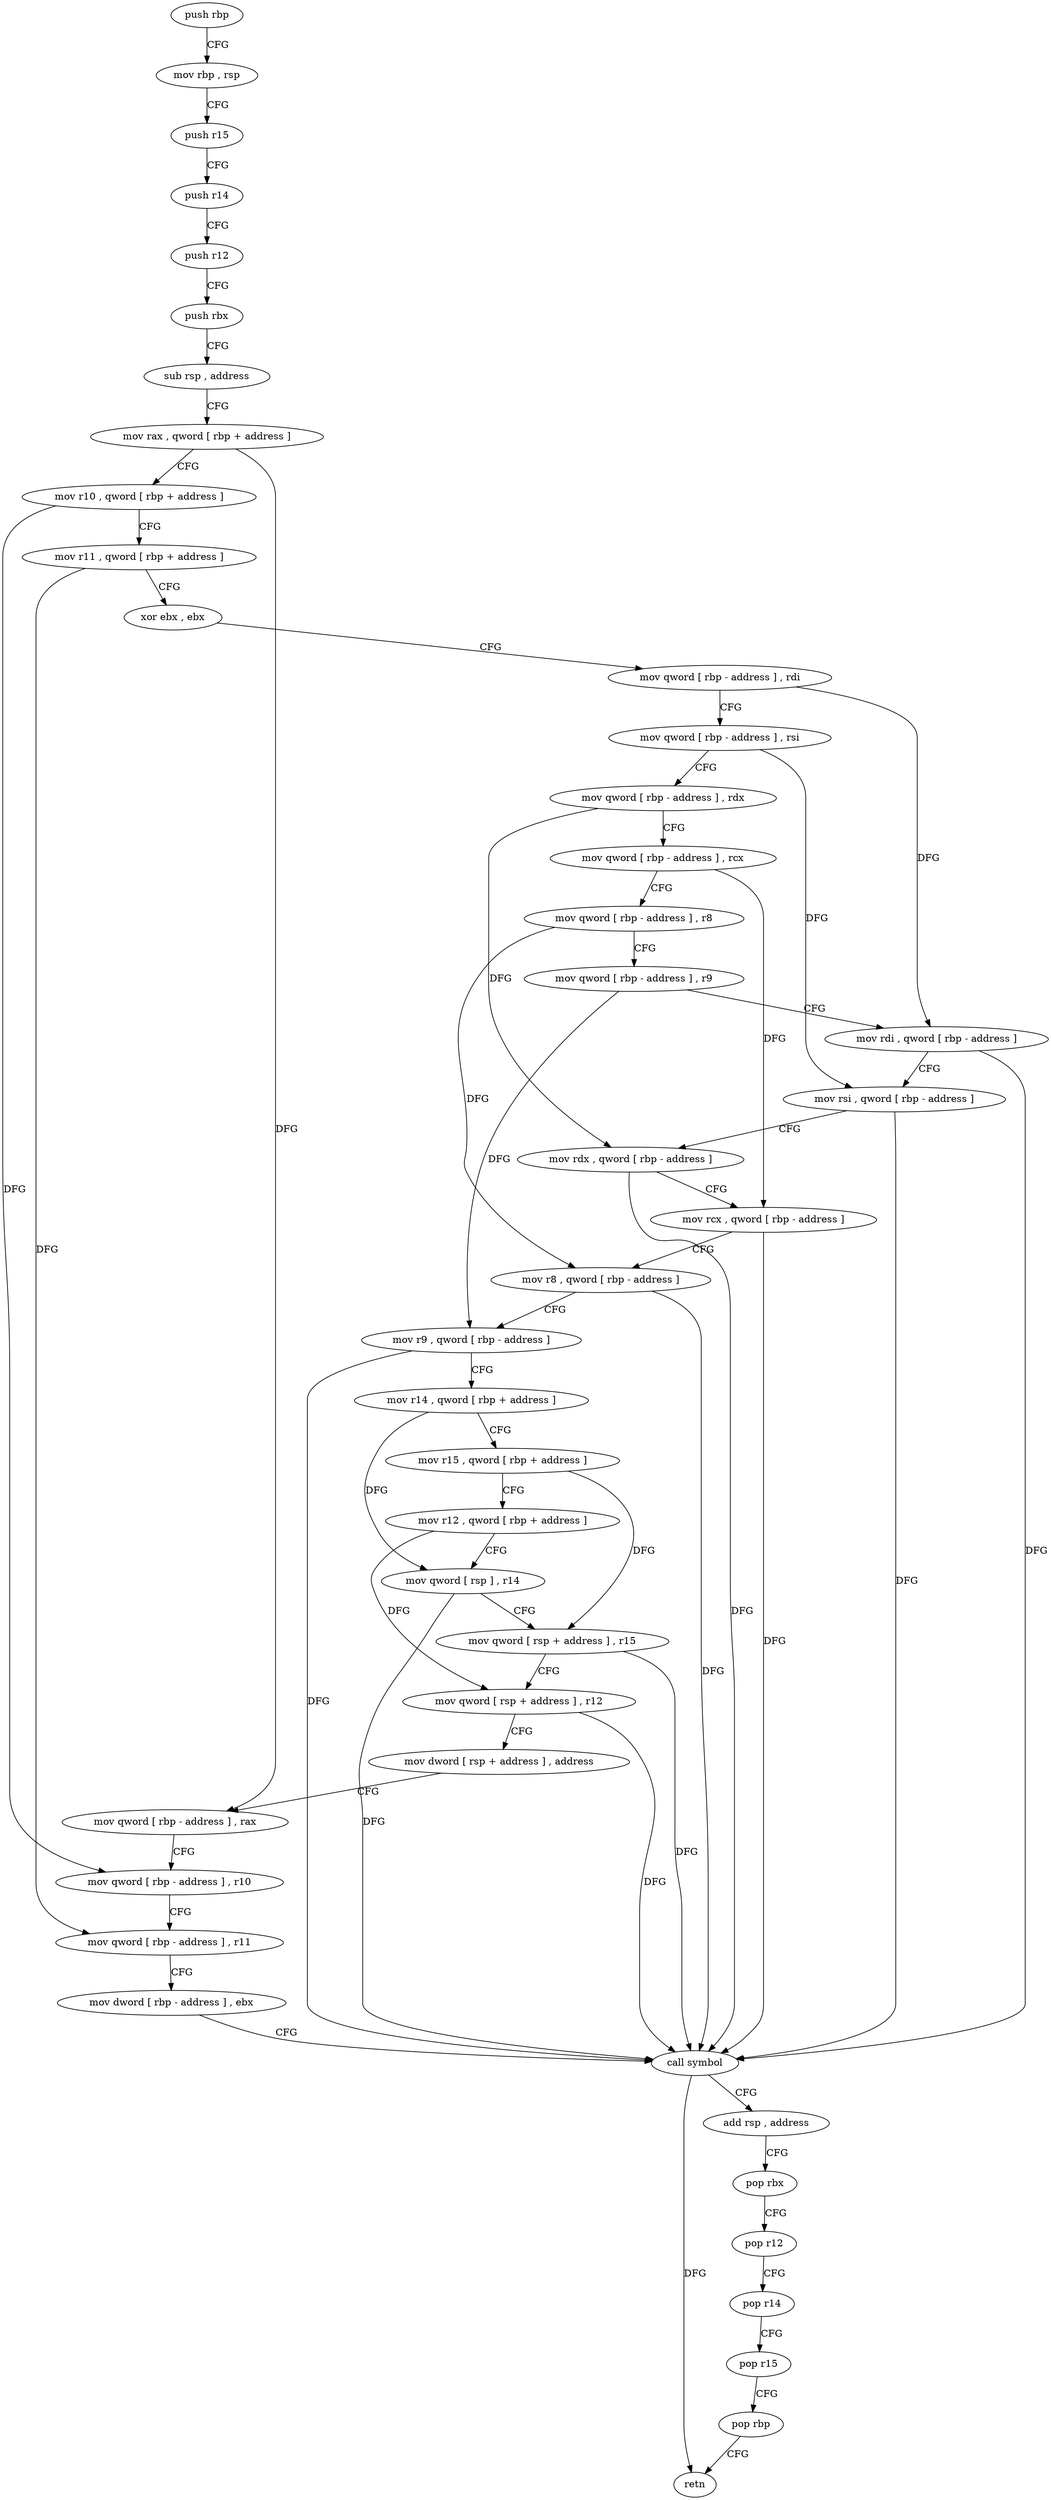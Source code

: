digraph "func" {
"4234400" [label = "push rbp" ]
"4234401" [label = "mov rbp , rsp" ]
"4234404" [label = "push r15" ]
"4234406" [label = "push r14" ]
"4234408" [label = "push r12" ]
"4234410" [label = "push rbx" ]
"4234411" [label = "sub rsp , address" ]
"4234415" [label = "mov rax , qword [ rbp + address ]" ]
"4234419" [label = "mov r10 , qword [ rbp + address ]" ]
"4234423" [label = "mov r11 , qword [ rbp + address ]" ]
"4234427" [label = "xor ebx , ebx" ]
"4234429" [label = "mov qword [ rbp - address ] , rdi" ]
"4234433" [label = "mov qword [ rbp - address ] , rsi" ]
"4234437" [label = "mov qword [ rbp - address ] , rdx" ]
"4234441" [label = "mov qword [ rbp - address ] , rcx" ]
"4234445" [label = "mov qword [ rbp - address ] , r8" ]
"4234449" [label = "mov qword [ rbp - address ] , r9" ]
"4234453" [label = "mov rdi , qword [ rbp - address ]" ]
"4234457" [label = "mov rsi , qword [ rbp - address ]" ]
"4234461" [label = "mov rdx , qword [ rbp - address ]" ]
"4234465" [label = "mov rcx , qword [ rbp - address ]" ]
"4234469" [label = "mov r8 , qword [ rbp - address ]" ]
"4234473" [label = "mov r9 , qword [ rbp - address ]" ]
"4234477" [label = "mov r14 , qword [ rbp + address ]" ]
"4234481" [label = "mov r15 , qword [ rbp + address ]" ]
"4234485" [label = "mov r12 , qword [ rbp + address ]" ]
"4234489" [label = "mov qword [ rsp ] , r14" ]
"4234493" [label = "mov qword [ rsp + address ] , r15" ]
"4234498" [label = "mov qword [ rsp + address ] , r12" ]
"4234503" [label = "mov dword [ rsp + address ] , address" ]
"4234511" [label = "mov qword [ rbp - address ] , rax" ]
"4234515" [label = "mov qword [ rbp - address ] , r10" ]
"4234519" [label = "mov qword [ rbp - address ] , r11" ]
"4234523" [label = "mov dword [ rbp - address ] , ebx" ]
"4234526" [label = "call symbol" ]
"4234531" [label = "add rsp , address" ]
"4234535" [label = "pop rbx" ]
"4234536" [label = "pop r12" ]
"4234538" [label = "pop r14" ]
"4234540" [label = "pop r15" ]
"4234542" [label = "pop rbp" ]
"4234543" [label = "retn" ]
"4234400" -> "4234401" [ label = "CFG" ]
"4234401" -> "4234404" [ label = "CFG" ]
"4234404" -> "4234406" [ label = "CFG" ]
"4234406" -> "4234408" [ label = "CFG" ]
"4234408" -> "4234410" [ label = "CFG" ]
"4234410" -> "4234411" [ label = "CFG" ]
"4234411" -> "4234415" [ label = "CFG" ]
"4234415" -> "4234419" [ label = "CFG" ]
"4234415" -> "4234511" [ label = "DFG" ]
"4234419" -> "4234423" [ label = "CFG" ]
"4234419" -> "4234515" [ label = "DFG" ]
"4234423" -> "4234427" [ label = "CFG" ]
"4234423" -> "4234519" [ label = "DFG" ]
"4234427" -> "4234429" [ label = "CFG" ]
"4234429" -> "4234433" [ label = "CFG" ]
"4234429" -> "4234453" [ label = "DFG" ]
"4234433" -> "4234437" [ label = "CFG" ]
"4234433" -> "4234457" [ label = "DFG" ]
"4234437" -> "4234441" [ label = "CFG" ]
"4234437" -> "4234461" [ label = "DFG" ]
"4234441" -> "4234445" [ label = "CFG" ]
"4234441" -> "4234465" [ label = "DFG" ]
"4234445" -> "4234449" [ label = "CFG" ]
"4234445" -> "4234469" [ label = "DFG" ]
"4234449" -> "4234453" [ label = "CFG" ]
"4234449" -> "4234473" [ label = "DFG" ]
"4234453" -> "4234457" [ label = "CFG" ]
"4234453" -> "4234526" [ label = "DFG" ]
"4234457" -> "4234461" [ label = "CFG" ]
"4234457" -> "4234526" [ label = "DFG" ]
"4234461" -> "4234465" [ label = "CFG" ]
"4234461" -> "4234526" [ label = "DFG" ]
"4234465" -> "4234469" [ label = "CFG" ]
"4234465" -> "4234526" [ label = "DFG" ]
"4234469" -> "4234473" [ label = "CFG" ]
"4234469" -> "4234526" [ label = "DFG" ]
"4234473" -> "4234477" [ label = "CFG" ]
"4234473" -> "4234526" [ label = "DFG" ]
"4234477" -> "4234481" [ label = "CFG" ]
"4234477" -> "4234489" [ label = "DFG" ]
"4234481" -> "4234485" [ label = "CFG" ]
"4234481" -> "4234493" [ label = "DFG" ]
"4234485" -> "4234489" [ label = "CFG" ]
"4234485" -> "4234498" [ label = "DFG" ]
"4234489" -> "4234493" [ label = "CFG" ]
"4234489" -> "4234526" [ label = "DFG" ]
"4234493" -> "4234498" [ label = "CFG" ]
"4234493" -> "4234526" [ label = "DFG" ]
"4234498" -> "4234503" [ label = "CFG" ]
"4234498" -> "4234526" [ label = "DFG" ]
"4234503" -> "4234511" [ label = "CFG" ]
"4234511" -> "4234515" [ label = "CFG" ]
"4234515" -> "4234519" [ label = "CFG" ]
"4234519" -> "4234523" [ label = "CFG" ]
"4234523" -> "4234526" [ label = "CFG" ]
"4234526" -> "4234531" [ label = "CFG" ]
"4234526" -> "4234543" [ label = "DFG" ]
"4234531" -> "4234535" [ label = "CFG" ]
"4234535" -> "4234536" [ label = "CFG" ]
"4234536" -> "4234538" [ label = "CFG" ]
"4234538" -> "4234540" [ label = "CFG" ]
"4234540" -> "4234542" [ label = "CFG" ]
"4234542" -> "4234543" [ label = "CFG" ]
}
